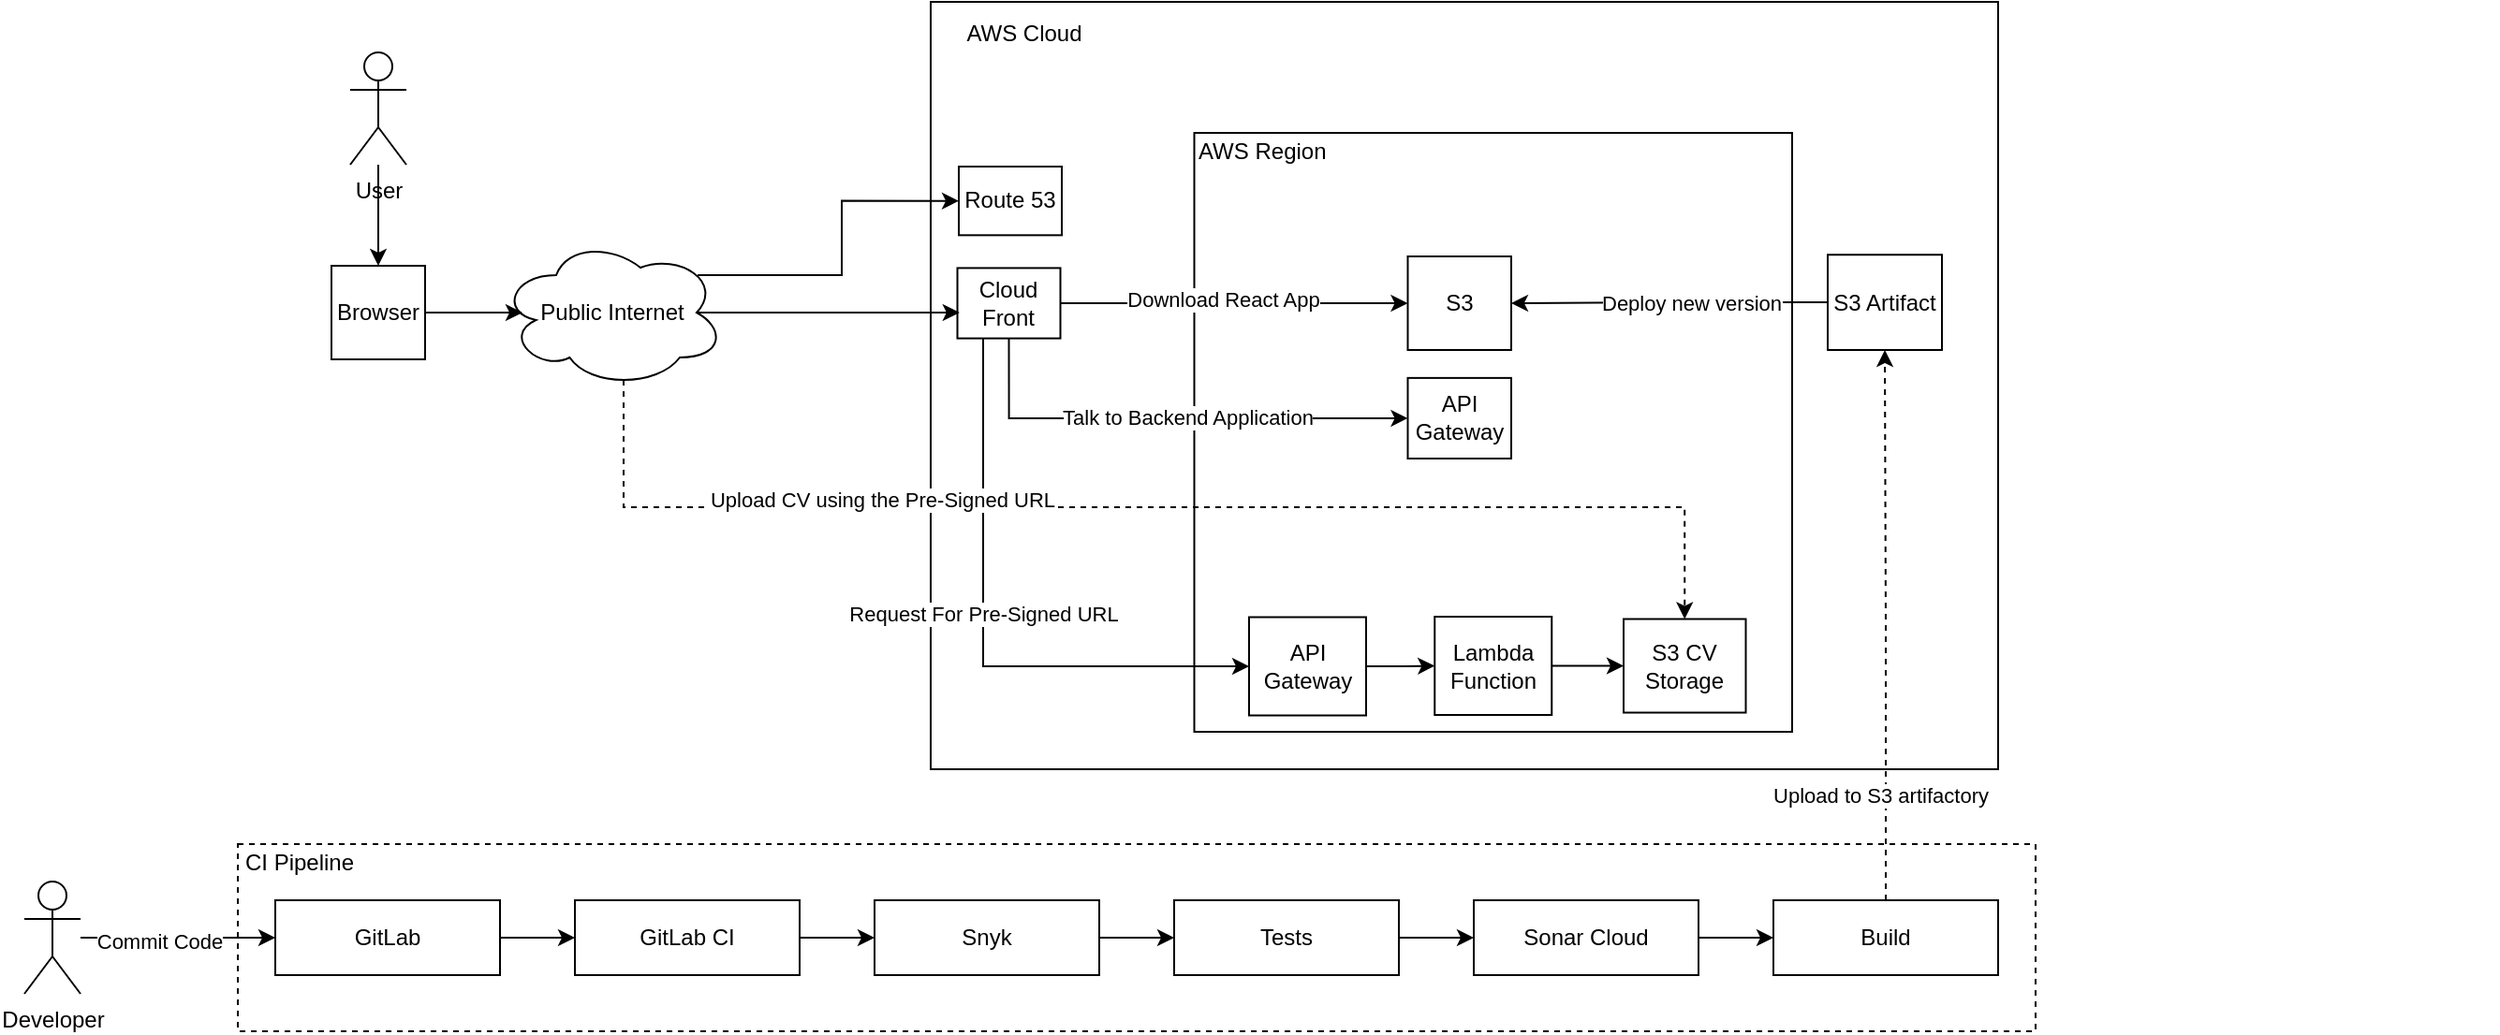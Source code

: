 <mxfile version="24.7.16">
  <diagram name="Page-1" id="EzCo8HdtZsP0VosS1RqT">
    <mxGraphModel dx="2116" dy="650" grid="1" gridSize="10" guides="1" tooltips="1" connect="1" arrows="1" fold="1" page="1" pageScale="1" pageWidth="850" pageHeight="1100" math="0" shadow="0">
      <root>
        <mxCell id="0" />
        <mxCell id="1" parent="0" />
        <mxCell id="DwHTUwdWwvHwh_4NnhPt-7" style="edgeStyle=orthogonalEdgeStyle;rounded=0;orthogonalLoop=1;jettySize=auto;html=1;entryX=0.5;entryY=0;entryDx=0;entryDy=0;" edge="1" parent="1" source="DwHTUwdWwvHwh_4NnhPt-3" target="DwHTUwdWwvHwh_4NnhPt-4">
          <mxGeometry relative="1" as="geometry" />
        </mxCell>
        <mxCell id="DwHTUwdWwvHwh_4NnhPt-3" value="User" style="shape=umlActor;verticalLabelPosition=bottom;verticalAlign=top;html=1;outlineConnect=0;" vertex="1" parent="1">
          <mxGeometry x="50" y="57" width="30" height="60" as="geometry" />
        </mxCell>
        <mxCell id="DwHTUwdWwvHwh_4NnhPt-4" value="Browser" style="rounded=0;whiteSpace=wrap;html=1;" vertex="1" parent="1">
          <mxGeometry x="40" y="171" width="50" height="50" as="geometry" />
        </mxCell>
        <mxCell id="DwHTUwdWwvHwh_4NnhPt-5" value="Public Internet" style="ellipse;shape=cloud;whiteSpace=wrap;html=1;" vertex="1" parent="1">
          <mxGeometry x="130" y="156" width="120" height="80" as="geometry" />
        </mxCell>
        <mxCell id="DwHTUwdWwvHwh_4NnhPt-6" value="" style="group" vertex="1" connectable="0" parent="1">
          <mxGeometry x="360" y="30" width="837" height="410" as="geometry" />
        </mxCell>
        <mxCell id="DwHTUwdWwvHwh_4NnhPt-1" value="" style="rounded=0;whiteSpace=wrap;html=1;" vertex="1" parent="DwHTUwdWwvHwh_4NnhPt-6">
          <mxGeometry width="570" height="410" as="geometry" />
        </mxCell>
        <mxCell id="DwHTUwdWwvHwh_4NnhPt-2" value="AWS Cloud" style="text;html=1;align=center;verticalAlign=middle;whiteSpace=wrap;rounded=0;" vertex="1" parent="DwHTUwdWwvHwh_4NnhPt-6">
          <mxGeometry y="-0.001" width="99.75" height="34.167" as="geometry" />
        </mxCell>
        <mxCell id="DwHTUwdWwvHwh_4NnhPt-10" value="Route 53" style="rounded=0;whiteSpace=wrap;html=1;" vertex="1" parent="DwHTUwdWwvHwh_4NnhPt-6">
          <mxGeometry x="15" y="88" width="55" height="36.67" as="geometry" />
        </mxCell>
        <mxCell id="DwHTUwdWwvHwh_4NnhPt-19" style="edgeStyle=orthogonalEdgeStyle;rounded=0;orthogonalLoop=1;jettySize=auto;html=1;entryX=0;entryY=0.5;entryDx=0;entryDy=0;" edge="1" parent="DwHTUwdWwvHwh_4NnhPt-6" source="DwHTUwdWwvHwh_4NnhPt-11" target="DwHTUwdWwvHwh_4NnhPt-15">
          <mxGeometry relative="1" as="geometry" />
        </mxCell>
        <mxCell id="DwHTUwdWwvHwh_4NnhPt-11" value="Cloud Front" style="rounded=0;whiteSpace=wrap;html=1;" vertex="1" parent="DwHTUwdWwvHwh_4NnhPt-6">
          <mxGeometry x="14.25" y="142.21" width="55" height="37.58" as="geometry" />
        </mxCell>
        <mxCell id="DwHTUwdWwvHwh_4NnhPt-12" value="&lt;div style=&quot;&quot;&gt;&lt;br&gt;&lt;/div&gt;" style="rounded=0;whiteSpace=wrap;html=1;align=left;" vertex="1" parent="DwHTUwdWwvHwh_4NnhPt-6">
          <mxGeometry x="140.75" y="70" width="319.25" height="320" as="geometry" />
        </mxCell>
        <mxCell id="DwHTUwdWwvHwh_4NnhPt-13" value="AWS Region" style="text;html=1;align=left;verticalAlign=middle;whiteSpace=wrap;rounded=0;" vertex="1" parent="DwHTUwdWwvHwh_4NnhPt-6">
          <mxGeometry x="140.75" y="70" width="79.25" height="20" as="geometry" />
        </mxCell>
        <mxCell id="DwHTUwdWwvHwh_4NnhPt-14" value="S3" style="rounded=0;whiteSpace=wrap;html=1;" vertex="1" parent="DwHTUwdWwvHwh_4NnhPt-6">
          <mxGeometry x="254.75" y="136" width="55.25" height="50" as="geometry" />
        </mxCell>
        <mxCell id="DwHTUwdWwvHwh_4NnhPt-15" value="API Gateway" style="rounded=0;whiteSpace=wrap;html=1;" vertex="1" parent="DwHTUwdWwvHwh_4NnhPt-6">
          <mxGeometry x="254.75" y="200.94" width="55.25" height="43.06" as="geometry" />
        </mxCell>
        <mxCell id="DwHTUwdWwvHwh_4NnhPt-18" style="edgeStyle=orthogonalEdgeStyle;rounded=0;orthogonalLoop=1;jettySize=auto;html=1;entryX=0;entryY=0.5;entryDx=0;entryDy=0;" edge="1" parent="DwHTUwdWwvHwh_4NnhPt-6" source="DwHTUwdWwvHwh_4NnhPt-11" target="DwHTUwdWwvHwh_4NnhPt-14">
          <mxGeometry relative="1" as="geometry" />
        </mxCell>
        <mxCell id="DwHTUwdWwvHwh_4NnhPt-66" value="Download React App" style="edgeLabel;html=1;align=center;verticalAlign=middle;resizable=0;points=[];" vertex="1" connectable="0" parent="DwHTUwdWwvHwh_4NnhPt-18">
          <mxGeometry x="-0.512" y="3" relative="1" as="geometry">
            <mxPoint x="41" y="1" as="offset" />
          </mxGeometry>
        </mxCell>
        <mxCell id="DwHTUwdWwvHwh_4NnhPt-20" style="edgeStyle=orthogonalEdgeStyle;rounded=0;orthogonalLoop=1;jettySize=auto;html=1;entryX=0;entryY=0.5;entryDx=0;entryDy=0;exitX=0.5;exitY=1;exitDx=0;exitDy=0;" edge="1" parent="DwHTUwdWwvHwh_4NnhPt-6" source="DwHTUwdWwvHwh_4NnhPt-11" target="DwHTUwdWwvHwh_4NnhPt-15">
          <mxGeometry relative="1" as="geometry" />
        </mxCell>
        <mxCell id="DwHTUwdWwvHwh_4NnhPt-67" value="Talk to Backend Application" style="edgeLabel;html=1;align=center;verticalAlign=middle;resizable=0;points=[];" vertex="1" connectable="0" parent="DwHTUwdWwvHwh_4NnhPt-20">
          <mxGeometry x="-0.089" y="1" relative="1" as="geometry">
            <mxPoint x="21" as="offset" />
          </mxGeometry>
        </mxCell>
        <mxCell id="DwHTUwdWwvHwh_4NnhPt-56" style="edgeStyle=orthogonalEdgeStyle;rounded=0;orthogonalLoop=1;jettySize=auto;html=1;entryX=1;entryY=0.5;entryDx=0;entryDy=0;" edge="1" parent="DwHTUwdWwvHwh_4NnhPt-6" source="DwHTUwdWwvHwh_4NnhPt-41" target="DwHTUwdWwvHwh_4NnhPt-14">
          <mxGeometry relative="1" as="geometry" />
        </mxCell>
        <mxCell id="DwHTUwdWwvHwh_4NnhPt-68" value="Deploy new version" style="edgeLabel;html=1;align=center;verticalAlign=middle;resizable=0;points=[];" vertex="1" connectable="0" parent="DwHTUwdWwvHwh_4NnhPt-56">
          <mxGeometry x="-0.12" relative="1" as="geometry">
            <mxPoint x="1" as="offset" />
          </mxGeometry>
        </mxCell>
        <mxCell id="DwHTUwdWwvHwh_4NnhPt-41" value="S3 Artifact" style="rounded=0;whiteSpace=wrap;html=1;" vertex="1" parent="DwHTUwdWwvHwh_4NnhPt-6">
          <mxGeometry x="479" y="135.12" width="61" height="50.88" as="geometry" />
        </mxCell>
        <mxCell id="DwHTUwdWwvHwh_4NnhPt-57" value="S3 CV Storage" style="rounded=0;whiteSpace=wrap;html=1;" vertex="1" parent="DwHTUwdWwvHwh_4NnhPt-6">
          <mxGeometry x="370" y="329.75" width="65.25" height="50" as="geometry" />
        </mxCell>
        <mxCell id="DwHTUwdWwvHwh_4NnhPt-62" style="edgeStyle=orthogonalEdgeStyle;rounded=0;orthogonalLoop=1;jettySize=auto;html=1;entryX=0;entryY=0.5;entryDx=0;entryDy=0;" edge="1" parent="DwHTUwdWwvHwh_4NnhPt-6" source="DwHTUwdWwvHwh_4NnhPt-58" target="DwHTUwdWwvHwh_4NnhPt-57">
          <mxGeometry relative="1" as="geometry" />
        </mxCell>
        <mxCell id="DwHTUwdWwvHwh_4NnhPt-58" value="Lambda Function" style="rounded=0;whiteSpace=wrap;html=1;" vertex="1" parent="DwHTUwdWwvHwh_4NnhPt-6">
          <mxGeometry x="269.13" y="328.5" width="62.5" height="52.5" as="geometry" />
        </mxCell>
        <mxCell id="DwHTUwdWwvHwh_4NnhPt-61" style="edgeStyle=orthogonalEdgeStyle;rounded=0;orthogonalLoop=1;jettySize=auto;html=1;entryX=0;entryY=0.5;entryDx=0;entryDy=0;" edge="1" parent="DwHTUwdWwvHwh_4NnhPt-6" source="DwHTUwdWwvHwh_4NnhPt-59" target="DwHTUwdWwvHwh_4NnhPt-58">
          <mxGeometry relative="1" as="geometry" />
        </mxCell>
        <mxCell id="DwHTUwdWwvHwh_4NnhPt-59" value="API Gateway" style="rounded=0;whiteSpace=wrap;html=1;" vertex="1" parent="DwHTUwdWwvHwh_4NnhPt-6">
          <mxGeometry x="170" y="328.75" width="62.5" height="52.5" as="geometry" />
        </mxCell>
        <mxCell id="DwHTUwdWwvHwh_4NnhPt-60" style="edgeStyle=orthogonalEdgeStyle;rounded=0;orthogonalLoop=1;jettySize=auto;html=1;entryX=0;entryY=0.5;entryDx=0;entryDy=0;exitX=0.25;exitY=1;exitDx=0;exitDy=0;" edge="1" parent="DwHTUwdWwvHwh_4NnhPt-6" source="DwHTUwdWwvHwh_4NnhPt-11" target="DwHTUwdWwvHwh_4NnhPt-59">
          <mxGeometry relative="1" as="geometry" />
        </mxCell>
        <mxCell id="DwHTUwdWwvHwh_4NnhPt-70" value="Request For Pre-Signed URL" style="edgeLabel;html=1;align=center;verticalAlign=middle;resizable=0;points=[];" vertex="1" connectable="0" parent="DwHTUwdWwvHwh_4NnhPt-60">
          <mxGeometry x="-0.075" relative="1" as="geometry">
            <mxPoint as="offset" />
          </mxGeometry>
        </mxCell>
        <mxCell id="DwHTUwdWwvHwh_4NnhPt-8" style="edgeStyle=orthogonalEdgeStyle;rounded=0;orthogonalLoop=1;jettySize=auto;html=1;entryX=0.1;entryY=0.5;entryDx=0;entryDy=0;entryPerimeter=0;" edge="1" parent="1" source="DwHTUwdWwvHwh_4NnhPt-4" target="DwHTUwdWwvHwh_4NnhPt-5">
          <mxGeometry relative="1" as="geometry" />
        </mxCell>
        <mxCell id="DwHTUwdWwvHwh_4NnhPt-16" style="edgeStyle=orthogonalEdgeStyle;rounded=0;orthogonalLoop=1;jettySize=auto;html=1;entryX=0;entryY=0.5;entryDx=0;entryDy=0;exitX=0.88;exitY=0.25;exitDx=0;exitDy=0;exitPerimeter=0;" edge="1" parent="1" source="DwHTUwdWwvHwh_4NnhPt-5" target="DwHTUwdWwvHwh_4NnhPt-10">
          <mxGeometry relative="1" as="geometry" />
        </mxCell>
        <mxCell id="DwHTUwdWwvHwh_4NnhPt-17" style="edgeStyle=orthogonalEdgeStyle;rounded=0;orthogonalLoop=1;jettySize=auto;html=1;entryX=0.021;entryY=0.633;entryDx=0;entryDy=0;entryPerimeter=0;exitX=0.875;exitY=0.5;exitDx=0;exitDy=0;exitPerimeter=0;" edge="1" parent="1" source="DwHTUwdWwvHwh_4NnhPt-5" target="DwHTUwdWwvHwh_4NnhPt-11">
          <mxGeometry relative="1" as="geometry" />
        </mxCell>
        <mxCell id="DwHTUwdWwvHwh_4NnhPt-33" value="Developer" style="shape=umlActor;verticalLabelPosition=bottom;verticalAlign=top;html=1;outlineConnect=0;" vertex="1" parent="1">
          <mxGeometry x="-124" y="500" width="30" height="60" as="geometry" />
        </mxCell>
        <mxCell id="DwHTUwdWwvHwh_4NnhPt-48" value="" style="group" vertex="1" connectable="0" parent="1">
          <mxGeometry x="-10" y="480" width="960" height="100" as="geometry" />
        </mxCell>
        <mxCell id="DwHTUwdWwvHwh_4NnhPt-39" value="" style="rounded=0;whiteSpace=wrap;html=1;dashed=1;" vertex="1" parent="DwHTUwdWwvHwh_4NnhPt-48">
          <mxGeometry width="960" height="100" as="geometry" />
        </mxCell>
        <mxCell id="DwHTUwdWwvHwh_4NnhPt-27" style="edgeStyle=orthogonalEdgeStyle;rounded=0;orthogonalLoop=1;jettySize=auto;html=1;entryX=0;entryY=0.5;entryDx=0;entryDy=0;" edge="1" parent="DwHTUwdWwvHwh_4NnhPt-48" source="DwHTUwdWwvHwh_4NnhPt-21" target="DwHTUwdWwvHwh_4NnhPt-22">
          <mxGeometry relative="1" as="geometry" />
        </mxCell>
        <mxCell id="DwHTUwdWwvHwh_4NnhPt-21" value="GitLab" style="rounded=0;whiteSpace=wrap;html=1;" vertex="1" parent="DwHTUwdWwvHwh_4NnhPt-48">
          <mxGeometry x="20" y="30" width="120" height="40" as="geometry" />
        </mxCell>
        <mxCell id="DwHTUwdWwvHwh_4NnhPt-28" style="edgeStyle=orthogonalEdgeStyle;rounded=0;orthogonalLoop=1;jettySize=auto;html=1;entryX=0;entryY=0.5;entryDx=0;entryDy=0;" edge="1" parent="DwHTUwdWwvHwh_4NnhPt-48" source="DwHTUwdWwvHwh_4NnhPt-22" target="DwHTUwdWwvHwh_4NnhPt-23">
          <mxGeometry relative="1" as="geometry" />
        </mxCell>
        <mxCell id="DwHTUwdWwvHwh_4NnhPt-22" value="GitLab CI" style="rounded=0;whiteSpace=wrap;html=1;" vertex="1" parent="DwHTUwdWwvHwh_4NnhPt-48">
          <mxGeometry x="180" y="30" width="120" height="40" as="geometry" />
        </mxCell>
        <mxCell id="DwHTUwdWwvHwh_4NnhPt-29" style="edgeStyle=orthogonalEdgeStyle;rounded=0;orthogonalLoop=1;jettySize=auto;html=1;entryX=0;entryY=0.5;entryDx=0;entryDy=0;" edge="1" parent="DwHTUwdWwvHwh_4NnhPt-48" source="DwHTUwdWwvHwh_4NnhPt-23" target="DwHTUwdWwvHwh_4NnhPt-24">
          <mxGeometry relative="1" as="geometry" />
        </mxCell>
        <mxCell id="DwHTUwdWwvHwh_4NnhPt-23" value="Snyk" style="rounded=0;whiteSpace=wrap;html=1;" vertex="1" parent="DwHTUwdWwvHwh_4NnhPt-48">
          <mxGeometry x="340" y="30" width="120" height="40" as="geometry" />
        </mxCell>
        <mxCell id="DwHTUwdWwvHwh_4NnhPt-30" style="edgeStyle=orthogonalEdgeStyle;rounded=0;orthogonalLoop=1;jettySize=auto;html=1;entryX=0;entryY=0.5;entryDx=0;entryDy=0;" edge="1" parent="DwHTUwdWwvHwh_4NnhPt-48" source="DwHTUwdWwvHwh_4NnhPt-24" target="DwHTUwdWwvHwh_4NnhPt-25">
          <mxGeometry relative="1" as="geometry" />
        </mxCell>
        <mxCell id="DwHTUwdWwvHwh_4NnhPt-24" value="Tests" style="rounded=0;whiteSpace=wrap;html=1;" vertex="1" parent="DwHTUwdWwvHwh_4NnhPt-48">
          <mxGeometry x="500" y="30" width="120" height="40" as="geometry" />
        </mxCell>
        <mxCell id="DwHTUwdWwvHwh_4NnhPt-31" style="edgeStyle=orthogonalEdgeStyle;rounded=0;orthogonalLoop=1;jettySize=auto;html=1;entryX=0;entryY=0.5;entryDx=0;entryDy=0;" edge="1" parent="DwHTUwdWwvHwh_4NnhPt-48" source="DwHTUwdWwvHwh_4NnhPt-25" target="DwHTUwdWwvHwh_4NnhPt-26">
          <mxGeometry relative="1" as="geometry" />
        </mxCell>
        <mxCell id="DwHTUwdWwvHwh_4NnhPt-25" value="Sonar Cloud" style="rounded=0;whiteSpace=wrap;html=1;" vertex="1" parent="DwHTUwdWwvHwh_4NnhPt-48">
          <mxGeometry x="660" y="30" width="120" height="40" as="geometry" />
        </mxCell>
        <mxCell id="DwHTUwdWwvHwh_4NnhPt-26" value="Build" style="rounded=0;whiteSpace=wrap;html=1;" vertex="1" parent="DwHTUwdWwvHwh_4NnhPt-48">
          <mxGeometry x="820" y="30" width="120" height="40" as="geometry" />
        </mxCell>
        <mxCell id="DwHTUwdWwvHwh_4NnhPt-40" value="CI Pipeline" style="text;html=1;align=left;verticalAlign=middle;whiteSpace=wrap;rounded=0;" vertex="1" parent="DwHTUwdWwvHwh_4NnhPt-48">
          <mxGeometry x="2" width="130" height="20" as="geometry" />
        </mxCell>
        <mxCell id="DwHTUwdWwvHwh_4NnhPt-34" style="edgeStyle=orthogonalEdgeStyle;rounded=0;orthogonalLoop=1;jettySize=auto;html=1;entryX=0;entryY=0.5;entryDx=0;entryDy=0;" edge="1" parent="1" source="DwHTUwdWwvHwh_4NnhPt-33" target="DwHTUwdWwvHwh_4NnhPt-21">
          <mxGeometry relative="1" as="geometry" />
        </mxCell>
        <mxCell id="DwHTUwdWwvHwh_4NnhPt-37" value="Commit Code" style="edgeLabel;html=1;align=center;verticalAlign=middle;resizable=0;points=[];" vertex="1" connectable="0" parent="DwHTUwdWwvHwh_4NnhPt-34">
          <mxGeometry x="-0.194" y="-2" relative="1" as="geometry">
            <mxPoint as="offset" />
          </mxGeometry>
        </mxCell>
        <mxCell id="DwHTUwdWwvHwh_4NnhPt-45" style="edgeStyle=orthogonalEdgeStyle;rounded=0;orthogonalLoop=1;jettySize=auto;html=1;entryX=0.5;entryY=1;entryDx=0;entryDy=0;dashed=1;" edge="1" parent="1" source="DwHTUwdWwvHwh_4NnhPt-26" target="DwHTUwdWwvHwh_4NnhPt-41">
          <mxGeometry relative="1" as="geometry" />
        </mxCell>
        <mxCell id="DwHTUwdWwvHwh_4NnhPt-46" value="Upload to S3 artifactory" style="edgeLabel;html=1;align=center;verticalAlign=middle;resizable=0;points=[];" vertex="1" connectable="0" parent="DwHTUwdWwvHwh_4NnhPt-45">
          <mxGeometry x="-0.617" y="3" relative="1" as="geometry">
            <mxPoint as="offset" />
          </mxGeometry>
        </mxCell>
        <mxCell id="DwHTUwdWwvHwh_4NnhPt-64" style="edgeStyle=orthogonalEdgeStyle;rounded=0;orthogonalLoop=1;jettySize=auto;html=1;entryX=0.5;entryY=0;entryDx=0;entryDy=0;exitX=0.55;exitY=0.95;exitDx=0;exitDy=0;exitPerimeter=0;dashed=1;" edge="1" parent="1" source="DwHTUwdWwvHwh_4NnhPt-5" target="DwHTUwdWwvHwh_4NnhPt-57">
          <mxGeometry relative="1" as="geometry">
            <Array as="points">
              <mxPoint x="196" y="300" />
              <mxPoint x="763" y="300" />
            </Array>
          </mxGeometry>
        </mxCell>
        <mxCell id="DwHTUwdWwvHwh_4NnhPt-65" value="Upload CV using the Pre-Signed URL" style="edgeLabel;html=1;align=center;verticalAlign=middle;resizable=0;points=[];" vertex="1" connectable="0" parent="DwHTUwdWwvHwh_4NnhPt-64">
          <mxGeometry x="-0.411" y="5" relative="1" as="geometry">
            <mxPoint x="1" y="1" as="offset" />
          </mxGeometry>
        </mxCell>
      </root>
    </mxGraphModel>
  </diagram>
</mxfile>
